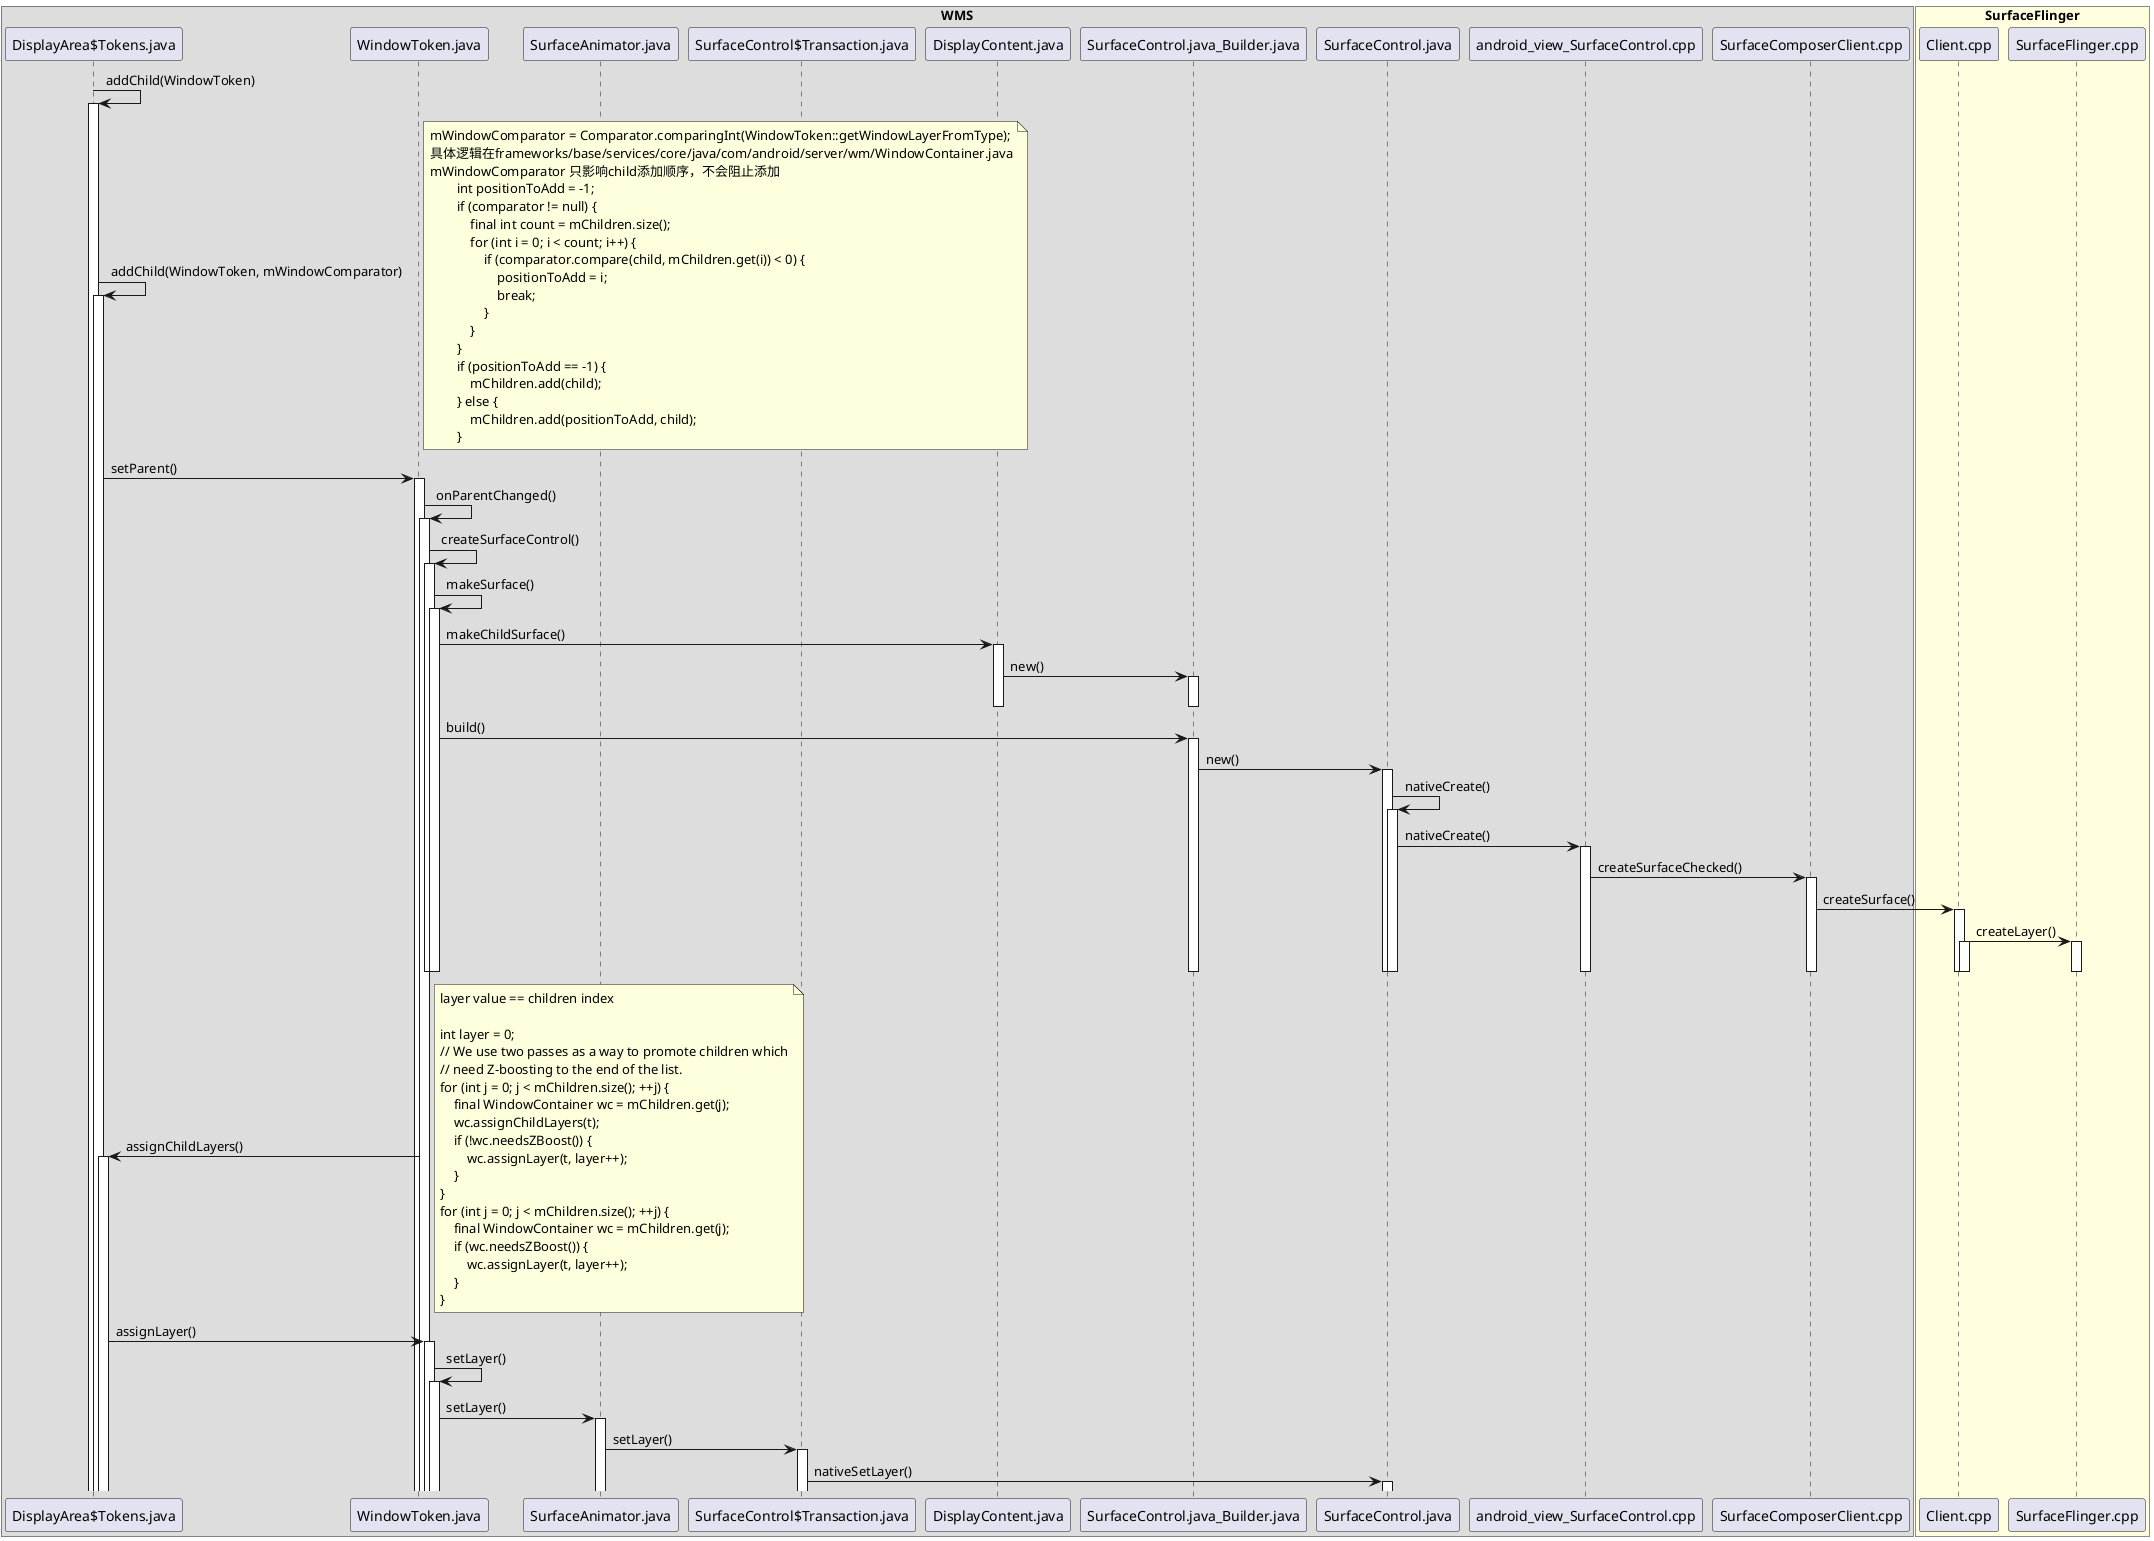 @startuml

box "WMS"
participant "DisplayArea$Tokens.java"
participant WindowToken.java
participant SurfaceAnimator.java
participant "SurfaceControl$Transaction.java"
participant DisplayContent.java
participant SurfaceControl.java_Builder.java
participant SurfaceControl.java
participant android_view_SurfaceControl.cpp
participant SurfaceComposerClient.cpp
end box

box "SurfaceFlinger" #LightYellow
participant Client.cpp
participant SurfaceFlinger.cpp
end box

"DisplayArea$Tokens.java" -> "DisplayArea$Tokens.java": addChild(WindowToken)
activate "DisplayArea$Tokens.java"
"DisplayArea$Tokens.java" -> "DisplayArea$Tokens.java": addChild(WindowToken, mWindowComparator)
activate "DisplayArea$Tokens.java"

note right
mWindowComparator = Comparator.comparingInt(WindowToken::getWindowLayerFromType);
具体逻辑在frameworks/base/services/core/java/com/android/server/wm/WindowContainer.java
mWindowComparator 只影响child添加顺序，不会阻止添加
        int positionToAdd = -1;
        if (comparator != null) {
            final int count = mChildren.size();
            for (int i = 0; i < count; i++) {
                if (comparator.compare(child, mChildren.get(i)) < 0) {
                    positionToAdd = i;
                    break;
                }
            }
        }
        if (positionToAdd == -1) {
            mChildren.add(child);
        } else {
            mChildren.add(positionToAdd, child);
        }
end note

"DisplayArea$Tokens.java" -> WindowToken.java: setParent()
activate WindowToken.java
WindowToken.java -> WindowToken.java: onParentChanged()
activate WindowToken.java
WindowToken.java -> WindowToken.java: createSurfaceControl()
activate WindowToken.java
WindowToken.java -> WindowToken.java: makeSurface()
activate WindowToken.java
WindowToken.java -> DisplayContent.java: makeChildSurface()
activate DisplayContent.java
DisplayContent.java -> SurfaceControl.java_Builder.java: new()
activate SurfaceControl.java_Builder.java
deactivate SurfaceControl.java_Builder.java
deactivate DisplayContent.java
WindowToken.java -> SurfaceControl.java_Builder.java: build()
activate SurfaceControl.java_Builder.java
SurfaceControl.java_Builder.java -> SurfaceControl.java: new()
activate SurfaceControl.java
SurfaceControl.java -> SurfaceControl.java: nativeCreate()
activate SurfaceControl.java
SurfaceControl.java -> android_view_SurfaceControl.cpp: nativeCreate()
activate android_view_SurfaceControl.cpp
android_view_SurfaceControl.cpp -> SurfaceComposerClient.cpp: createSurfaceChecked()
activate SurfaceComposerClient.cpp
SurfaceComposerClient.cpp -> Client.cpp: createSurface()
activate Client.cpp
Client.cpp -> SurfaceFlinger.cpp: createLayer()
activate SurfaceFlinger.cpp
activate Client.cpp

deactivate Client.cpp
deactivate Client.cpp
deactivate SurfaceFlinger.cpp

deactivate android_view_SurfaceControl.cpp
deactivate SurfaceComposerClient.cpp
deactivate SurfaceControl.java
deactivate SurfaceControl.java
deactivate SurfaceControl.java_Builder.java
deactivate WindowToken.java
deactivate WindowToken.java

WindowToken.java ->"DisplayArea$Tokens.java": assignChildLayers()
note right
        layer value == children index

        int layer = 0;
        // We use two passes as a way to promote children which
        // need Z-boosting to the end of the list.
        for (int j = 0; j < mChildren.size(); ++j) {
            final WindowContainer wc = mChildren.get(j);
            wc.assignChildLayers(t);
            if (!wc.needsZBoost()) {
                wc.assignLayer(t, layer++);
            }
        }
        for (int j = 0; j < mChildren.size(); ++j) {
            final WindowContainer wc = mChildren.get(j);
            if (wc.needsZBoost()) {
                wc.assignLayer(t, layer++);
            }
        }
end note
activate "DisplayArea$Tokens.java"
"DisplayArea$Tokens.java" -> WindowToken.java:assignLayer()
activate WindowToken.java
WindowToken.java -> WindowToken.java:setLayer()
activate WindowToken.java
WindowToken.java -> SurfaceAnimator.java:setLayer()
activate SurfaceAnimator.java
SurfaceAnimator.java -> "SurfaceControl$Transaction.java":setLayer()
activate "SurfaceControl$Transaction.java"
"SurfaceControl$Transaction.java" -> SurfaceControl.java:nativeSetLayer()
activate SurfaceControl.java

@enduml